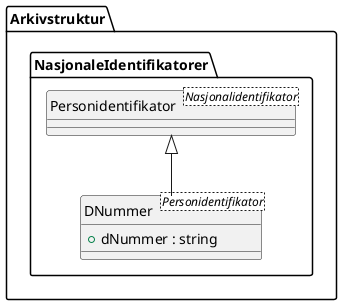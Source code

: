 @startuml
skinparam nodesep 100
hide circle
class Arkivstruktur.NasjonaleIdentifikatorer.DNummer <Personidentifikator> {
  +dNummer : string
}
class Arkivstruktur.NasjonaleIdentifikatorer.Personidentifikator <Nasjonalidentifikator> {
}
Arkivstruktur.NasjonaleIdentifikatorer.Personidentifikator <|-- Arkivstruktur.NasjonaleIdentifikatorer.DNummer
@enduml
